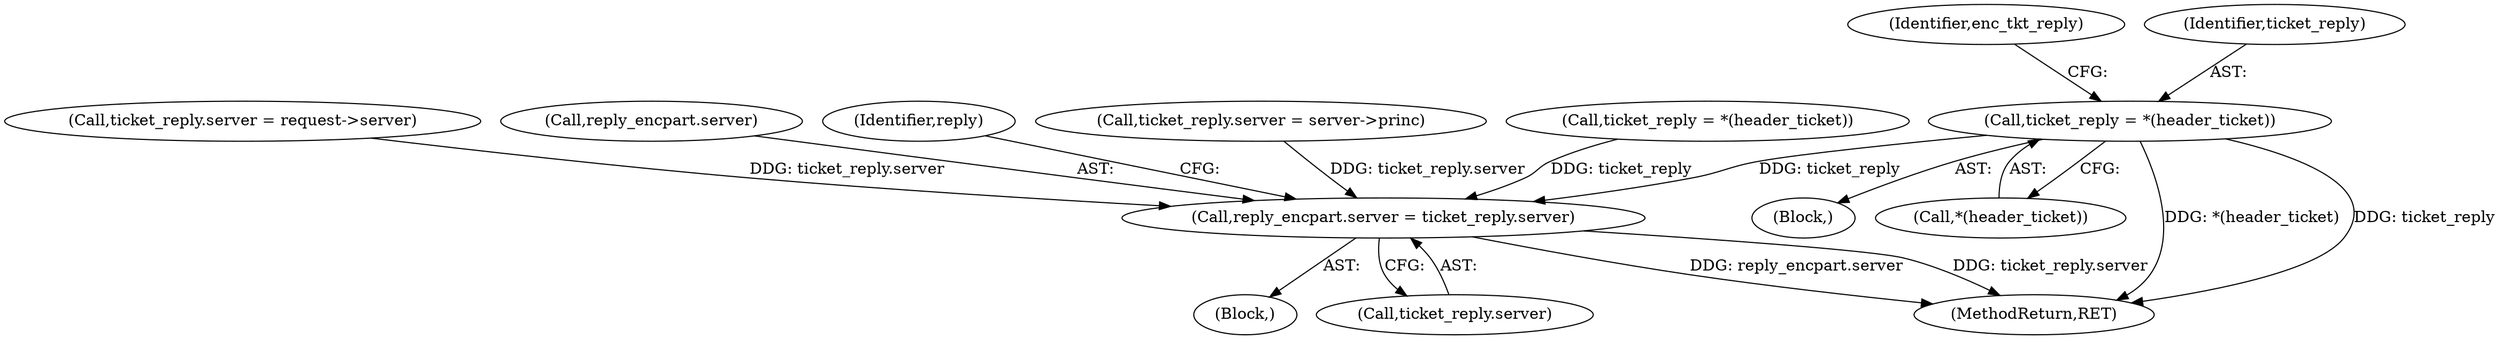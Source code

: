 digraph "0_krb5_ffb35baac6981f9e8914f8f3bffd37f284b85970_0@pointer" {
"1001249" [label="(Call,ticket_reply = *(header_ticket))"];
"1002059" [label="(Call,reply_encpart.server = ticket_reply.server)"];
"1001008" [label="(Call,ticket_reply.server = request->server)"];
"1002060" [label="(Call,reply_encpart.server)"];
"1001249" [label="(Call,ticket_reply = *(header_ticket))"];
"1001254" [label="(Identifier,enc_tkt_reply)"];
"1001240" [label="(Block,)"];
"1002500" [label="(MethodReturn,RET)"];
"1001251" [label="(Call,*(header_ticket))"];
"1001250" [label="(Identifier,ticket_reply)"];
"1002059" [label="(Call,reply_encpart.server = ticket_reply.server)"];
"1002069" [label="(Identifier,reply)"];
"1000171" [label="(Block,)"];
"1001000" [label="(Call,ticket_reply.server = server->princ)"];
"1002063" [label="(Call,ticket_reply.server)"];
"1001214" [label="(Call,ticket_reply = *(header_ticket))"];
"1001249" -> "1001240"  [label="AST: "];
"1001249" -> "1001251"  [label="CFG: "];
"1001250" -> "1001249"  [label="AST: "];
"1001251" -> "1001249"  [label="AST: "];
"1001254" -> "1001249"  [label="CFG: "];
"1001249" -> "1002500"  [label="DDG: *(header_ticket)"];
"1001249" -> "1002500"  [label="DDG: ticket_reply"];
"1001249" -> "1002059"  [label="DDG: ticket_reply"];
"1002059" -> "1000171"  [label="AST: "];
"1002059" -> "1002063"  [label="CFG: "];
"1002060" -> "1002059"  [label="AST: "];
"1002063" -> "1002059"  [label="AST: "];
"1002069" -> "1002059"  [label="CFG: "];
"1002059" -> "1002500"  [label="DDG: reply_encpart.server"];
"1002059" -> "1002500"  [label="DDG: ticket_reply.server"];
"1001214" -> "1002059"  [label="DDG: ticket_reply"];
"1001008" -> "1002059"  [label="DDG: ticket_reply.server"];
"1001000" -> "1002059"  [label="DDG: ticket_reply.server"];
}
